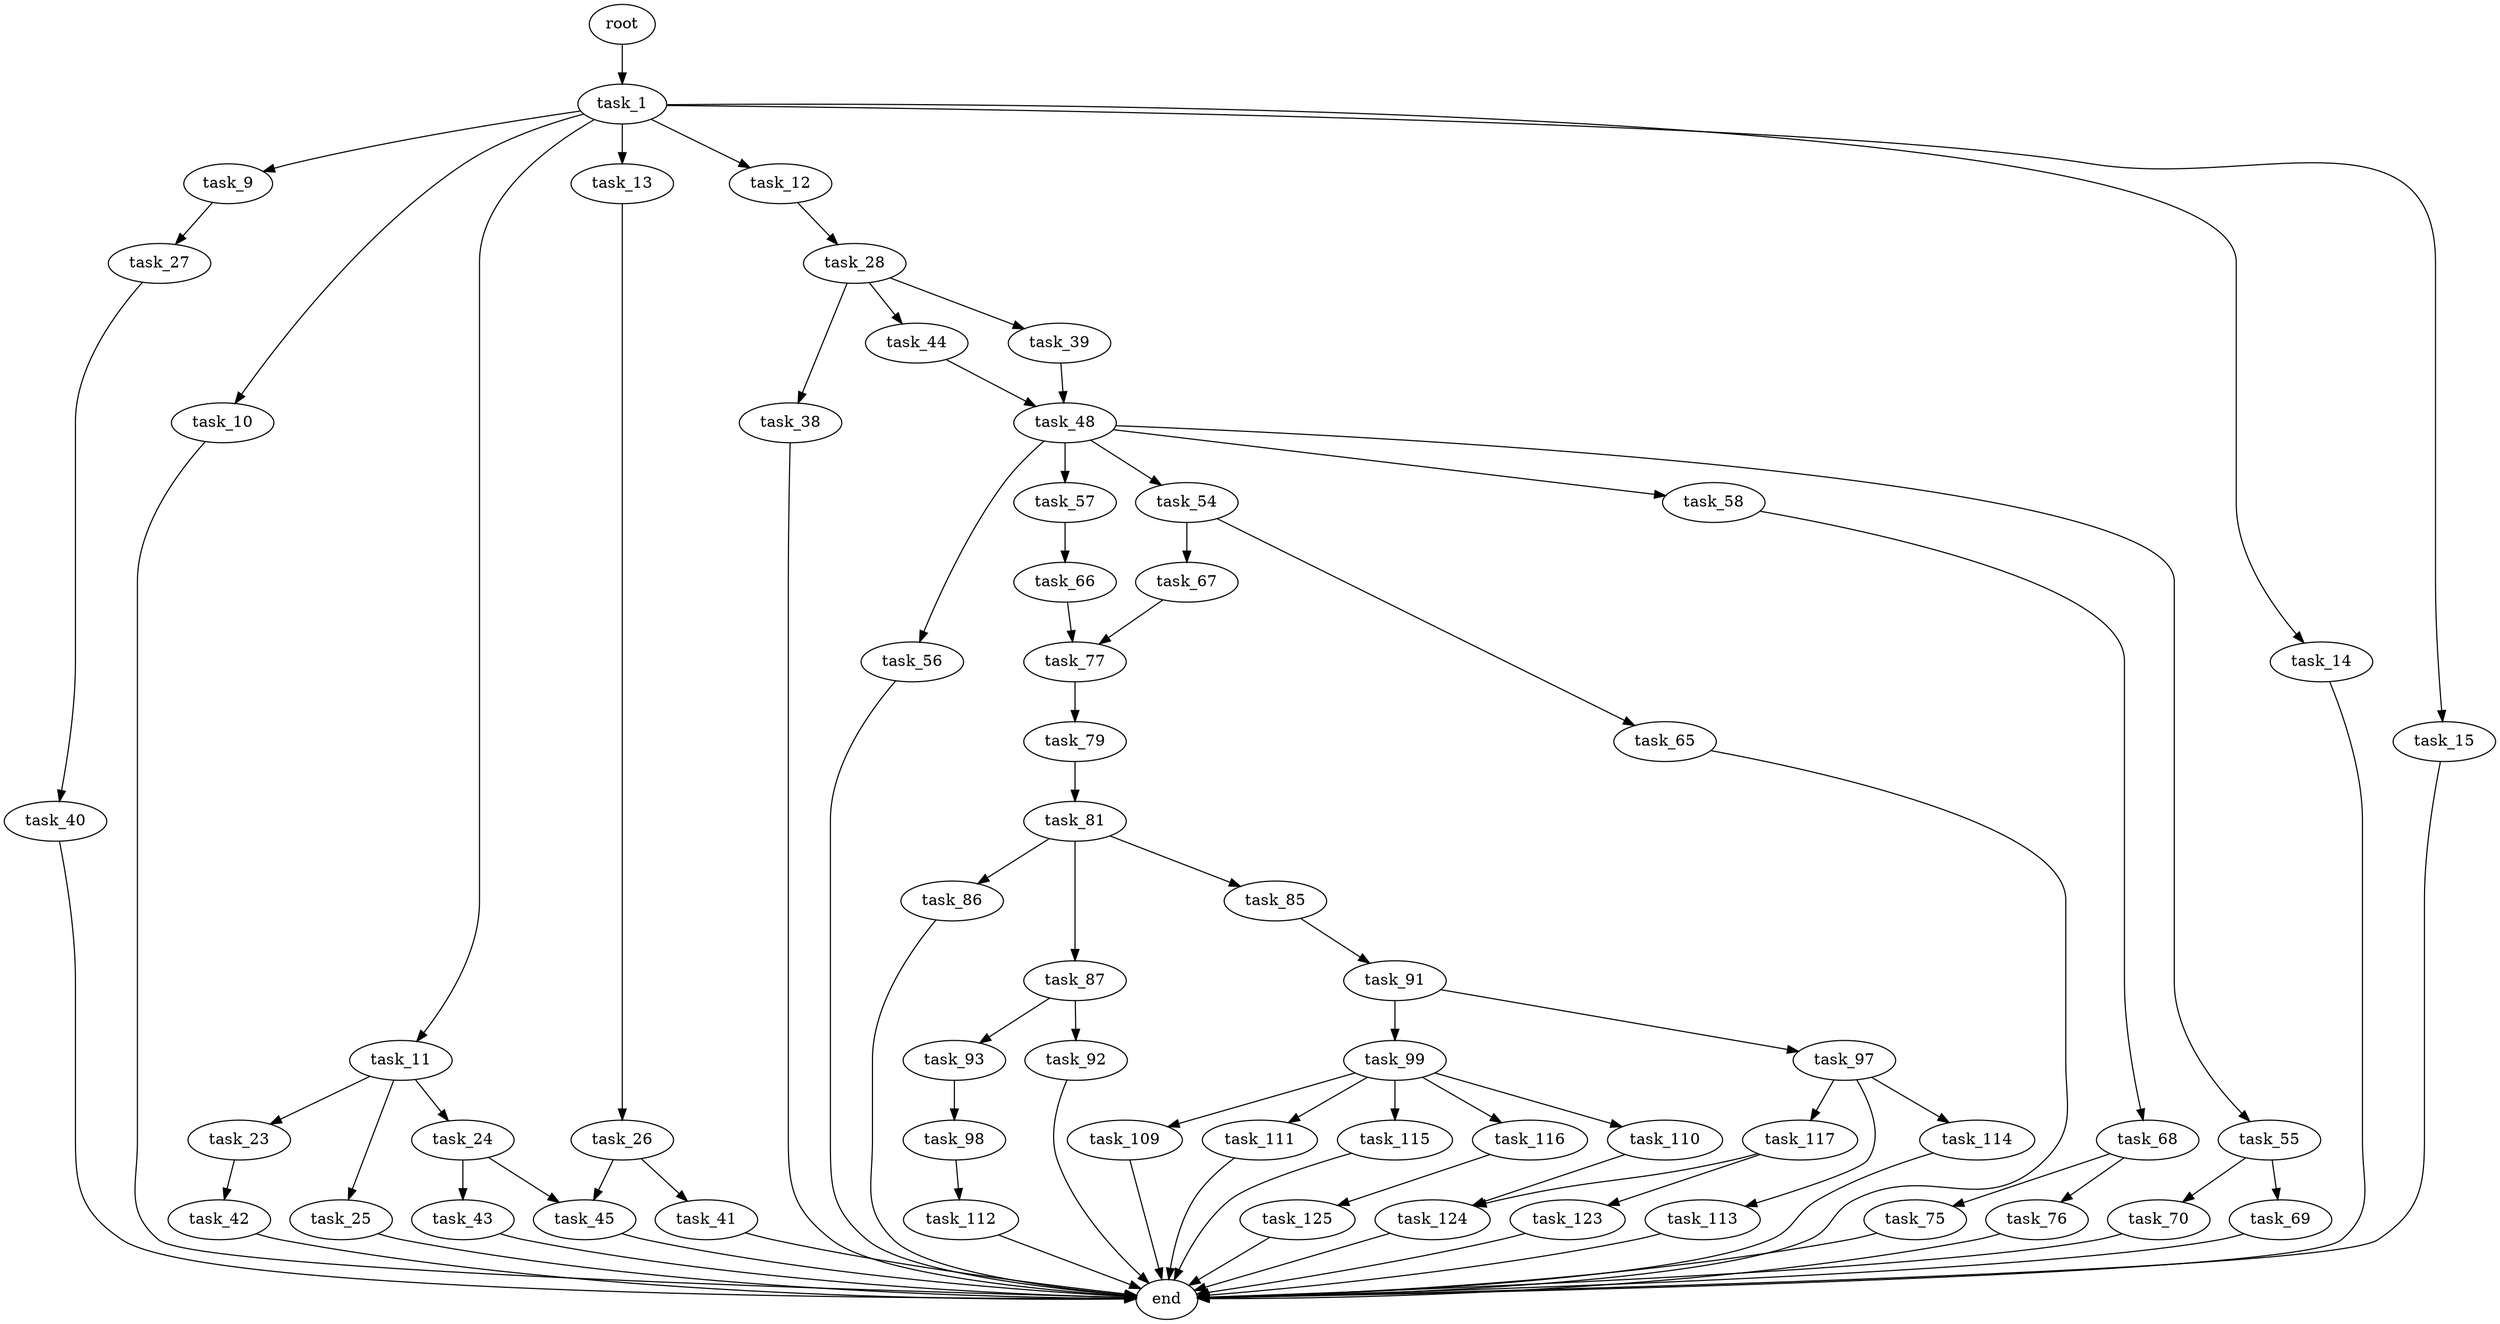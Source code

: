 digraph G {
  root [size="0.000000"];
  task_1 [size="44035860656.000000"];
  task_9 [size="368293445632.000000"];
  task_10 [size="25362698179.000000"];
  task_11 [size="134217728000.000000"];
  task_12 [size="26326025524.000000"];
  task_13 [size="28562992263.000000"];
  task_14 [size="32121750749.000000"];
  task_15 [size="11222263262.000000"];
  task_23 [size="49617927506.000000"];
  task_24 [size="134217728000.000000"];
  task_25 [size="733068139142.000000"];
  task_26 [size="368293445632.000000"];
  task_27 [size="21997531933.000000"];
  task_28 [size="5284587315.000000"];
  task_38 [size="3032958167.000000"];
  task_39 [size="249213660390.000000"];
  task_40 [size="231928233984.000000"];
  task_41 [size="16654965104.000000"];
  task_42 [size="68719476736.000000"];
  task_43 [size="666679693696.000000"];
  task_44 [size="782757789696.000000"];
  task_45 [size="1073741824000.000000"];
  task_48 [size="274940568388.000000"];
  task_54 [size="7820911420.000000"];
  task_55 [size="596594551555.000000"];
  task_56 [size="875234119174.000000"];
  task_57 [size="1407199128612.000000"];
  task_58 [size="28991029248.000000"];
  task_65 [size="312041980375.000000"];
  task_66 [size="269263674446.000000"];
  task_67 [size="368293445632.000000"];
  task_68 [size="4212360636.000000"];
  task_69 [size="1073741824000.000000"];
  task_70 [size="8589934592.000000"];
  task_75 [size="14586549134.000000"];
  task_76 [size="2843640396.000000"];
  task_77 [size="11365935187.000000"];
  task_79 [size="267906772744.000000"];
  task_81 [size="368293445632.000000"];
  task_85 [size="34747829118.000000"];
  task_86 [size="19753886156.000000"];
  task_87 [size="149078112326.000000"];
  task_91 [size="10596280446.000000"];
  task_92 [size="146153375134.000000"];
  task_93 [size="231928233984.000000"];
  task_97 [size="11391270336.000000"];
  task_98 [size="566784825771.000000"];
  task_99 [size="11624532471.000000"];
  task_109 [size="2362936805.000000"];
  task_110 [size="4700803981.000000"];
  task_111 [size="316699768273.000000"];
  task_112 [size="467922104221.000000"];
  task_113 [size="39753782414.000000"];
  task_114 [size="32199527291.000000"];
  task_115 [size="245028312797.000000"];
  task_116 [size="549755813888.000000"];
  task_117 [size="231928233984.000000"];
  task_123 [size="12163965973.000000"];
  task_124 [size="313210432820.000000"];
  task_125 [size="99515368267.000000"];
  end [size="0.000000"];

  root -> task_1 [size="1.000000"];
  task_1 -> task_9 [size="33554432.000000"];
  task_1 -> task_10 [size="33554432.000000"];
  task_1 -> task_11 [size="33554432.000000"];
  task_1 -> task_12 [size="33554432.000000"];
  task_1 -> task_13 [size="33554432.000000"];
  task_1 -> task_14 [size="33554432.000000"];
  task_1 -> task_15 [size="33554432.000000"];
  task_9 -> task_27 [size="411041792.000000"];
  task_10 -> end [size="1.000000"];
  task_11 -> task_23 [size="209715200.000000"];
  task_11 -> task_24 [size="209715200.000000"];
  task_11 -> task_25 [size="209715200.000000"];
  task_12 -> task_28 [size="536870912.000000"];
  task_13 -> task_26 [size="536870912.000000"];
  task_14 -> end [size="1.000000"];
  task_15 -> end [size="1.000000"];
  task_23 -> task_42 [size="838860800.000000"];
  task_24 -> task_43 [size="209715200.000000"];
  task_24 -> task_45 [size="209715200.000000"];
  task_25 -> end [size="1.000000"];
  task_26 -> task_41 [size="411041792.000000"];
  task_26 -> task_45 [size="411041792.000000"];
  task_27 -> task_40 [size="536870912.000000"];
  task_28 -> task_38 [size="411041792.000000"];
  task_28 -> task_39 [size="411041792.000000"];
  task_28 -> task_44 [size="411041792.000000"];
  task_38 -> end [size="1.000000"];
  task_39 -> task_48 [size="536870912.000000"];
  task_40 -> end [size="1.000000"];
  task_41 -> end [size="1.000000"];
  task_42 -> end [size="1.000000"];
  task_43 -> end [size="1.000000"];
  task_44 -> task_48 [size="679477248.000000"];
  task_45 -> end [size="1.000000"];
  task_48 -> task_54 [size="301989888.000000"];
  task_48 -> task_55 [size="301989888.000000"];
  task_48 -> task_56 [size="301989888.000000"];
  task_48 -> task_57 [size="301989888.000000"];
  task_48 -> task_58 [size="301989888.000000"];
  task_54 -> task_65 [size="134217728.000000"];
  task_54 -> task_67 [size="134217728.000000"];
  task_55 -> task_69 [size="838860800.000000"];
  task_55 -> task_70 [size="838860800.000000"];
  task_56 -> end [size="1.000000"];
  task_57 -> task_66 [size="838860800.000000"];
  task_58 -> task_68 [size="75497472.000000"];
  task_65 -> end [size="1.000000"];
  task_66 -> task_77 [size="411041792.000000"];
  task_67 -> task_77 [size="411041792.000000"];
  task_68 -> task_75 [size="75497472.000000"];
  task_68 -> task_76 [size="75497472.000000"];
  task_69 -> end [size="1.000000"];
  task_70 -> end [size="1.000000"];
  task_75 -> end [size="1.000000"];
  task_76 -> end [size="1.000000"];
  task_77 -> task_79 [size="209715200.000000"];
  task_79 -> task_81 [size="411041792.000000"];
  task_81 -> task_85 [size="411041792.000000"];
  task_81 -> task_86 [size="411041792.000000"];
  task_81 -> task_87 [size="411041792.000000"];
  task_85 -> task_91 [size="75497472.000000"];
  task_86 -> end [size="1.000000"];
  task_87 -> task_92 [size="301989888.000000"];
  task_87 -> task_93 [size="301989888.000000"];
  task_91 -> task_97 [size="536870912.000000"];
  task_91 -> task_99 [size="536870912.000000"];
  task_92 -> end [size="1.000000"];
  task_93 -> task_98 [size="301989888.000000"];
  task_97 -> task_113 [size="209715200.000000"];
  task_97 -> task_114 [size="209715200.000000"];
  task_97 -> task_117 [size="209715200.000000"];
  task_98 -> task_112 [size="679477248.000000"];
  task_99 -> task_109 [size="411041792.000000"];
  task_99 -> task_110 [size="411041792.000000"];
  task_99 -> task_111 [size="411041792.000000"];
  task_99 -> task_115 [size="411041792.000000"];
  task_99 -> task_116 [size="411041792.000000"];
  task_109 -> end [size="1.000000"];
  task_110 -> task_124 [size="301989888.000000"];
  task_111 -> end [size="1.000000"];
  task_112 -> end [size="1.000000"];
  task_113 -> end [size="1.000000"];
  task_114 -> end [size="1.000000"];
  task_115 -> end [size="1.000000"];
  task_116 -> task_125 [size="536870912.000000"];
  task_117 -> task_123 [size="301989888.000000"];
  task_117 -> task_124 [size="301989888.000000"];
  task_123 -> end [size="1.000000"];
  task_124 -> end [size="1.000000"];
  task_125 -> end [size="1.000000"];
}
